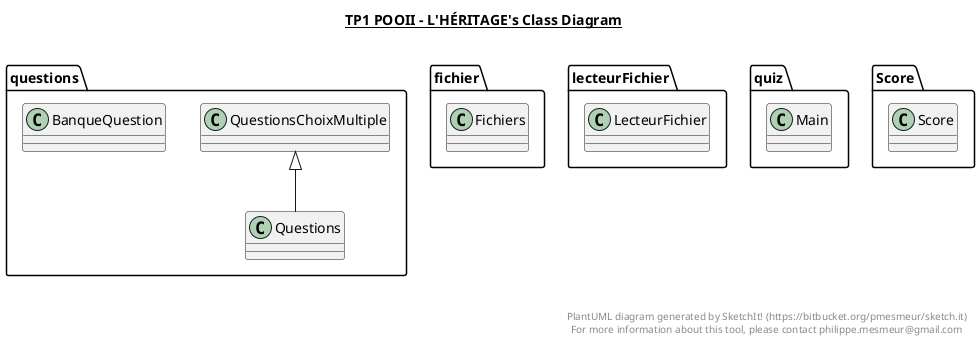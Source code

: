 @startuml

title __TP1 POOII - L'HÉRITAGE's Class Diagram__\n

  package questions {
    class BanqueQuestion {
    }
  }
  

  package fichier {
    class Fichiers {
    }
  }
  

  package lecteurFichier {
    class LecteurFichier {
    }
  }
  

  package quiz {
    class Main {
    }
  }
  

  package questions {
    class Questions {
    }
  }
  

  package questions {
    class QuestionsChoixMultiple {
    }
  }
  

  package Score {
    class Score {
    }
  }
  

  Questions -up-|> QuestionsChoixMultiple


right footer


PlantUML diagram generated by SketchIt! (https://bitbucket.org/pmesmeur/sketch.it)
For more information about this tool, please contact philippe.mesmeur@gmail.com
endfooter

@enduml
